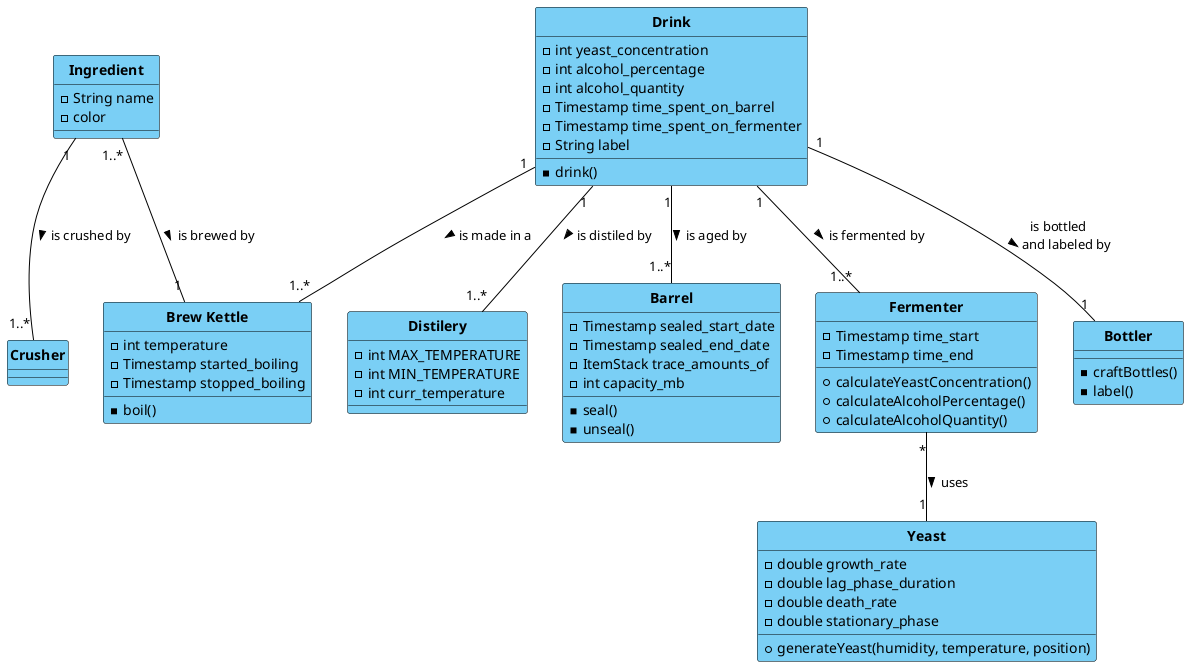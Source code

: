 @startuml Domain Model
hide circle
hide empty
skinparam IconPrivateColor Black
skinparam IconPublicColor Black
skinparam IconProtectedColor Black
skinparam IconPrivateBackgroundColor Black
skinparam IconPublicBackgroundColor #7ACFF5
skinparam ClassStereotypeFontStyle normal
skinparam Shadowing false
skinparam ClassFontStyle bold
skinparam class {
    BackgroundColor #7ACFF5
    ArrowColor Black
    BorderColor Black
}

class "Ingredient" as ING {
    - String name
    - color
}

class "Drink" as DRINK {
    - int yeast_concentration
    - int alcohol_percentage
    - int alcohol_quantity
    - Timestamp time_spent_on_barrel
    - Timestamp time_spent_on_fermenter
    - String label
    - drink()
}

class "Distilery" as DISTILERY {
    - int MAX_TEMPERATURE
    - int MIN_TEMPERATURE
    - int curr_temperature
}

class "Barrel" as BARREL {
    - Timestamp sealed_start_date
    - Timestamp sealed_end_date
    - ItemStack trace_amounts_of
    - int capacity_mb
    - seal()
    - unseal()
}

class "Fermenter" as FERMENTER {
    - Timestamp time_start
    - Timestamp time_end
    + calculateYeastConcentration()
    + calculateAlcoholPercentage()
    + calculateAlcoholQuantity()
}

class "Yeast" as YEAST {
    - double growth_rate
    - double lag_phase_duration
    - double death_rate
    - double stationary_phase
    + generateYeast(humidity, temperature, position)
}

class "Crusher" as CRUSHER {

}

class "Bottler" as BOTTLER {
    - craftBottles()
    - label()
}

class "Brew Kettle" as KETTLE {
    - int temperature
    - Timestamp started_boiling
    - Timestamp stopped_boiling
    - boil()
}

ING "1" -- "1..*" CRUSHER : is crushed by >
ING "1..*" -- "1" KETTLE : is brewed by >

DRINK "1" -- "1..*" KETTLE : is made in a >
DRINK "1" -- "1..*" DISTILERY : is distiled by >
DRINK "1" -- "1..*" BARREL : is aged by >
DRINK "1" -- "1..*" FERMENTER : is fermented by >
DRINK "1" -- "1" BOTTLER : is bottled \nand labeled by >

FERMENTER "*" -- "1" YEAST : uses >

@enduml